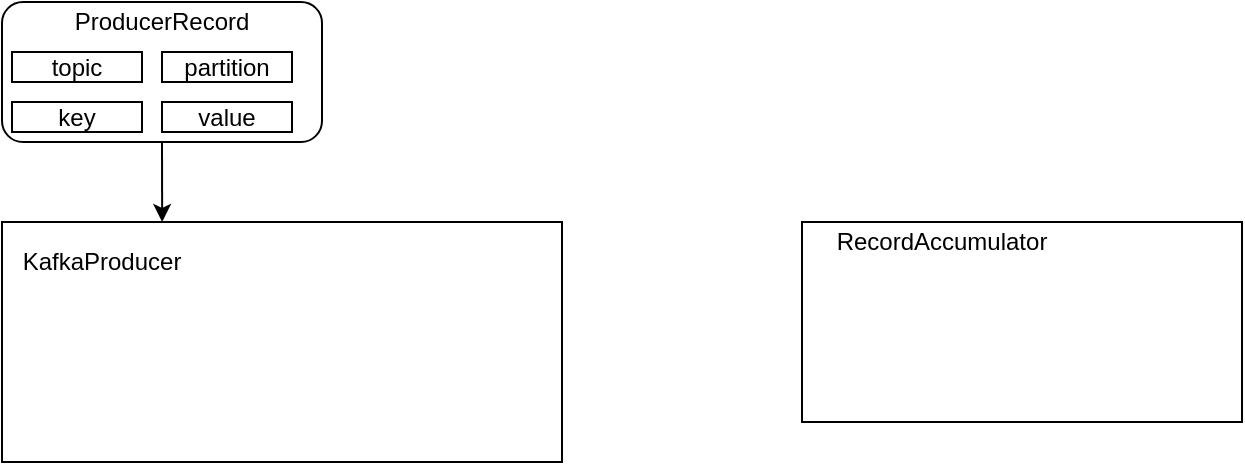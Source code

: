 <mxfile version="11.1.4" type="github"><diagram id="c-ZiDP76YGCTGs694rVp" name="Producer"><mxGraphModel dx="1038" dy="1772" grid="1" gridSize="10" guides="1" tooltips="1" connect="1" arrows="1" fold="1" page="1" pageScale="1" pageWidth="827" pageHeight="1169" math="0" shadow="0"><root><mxCell id="0"/><mxCell id="1" parent="0"/><mxCell id="goH0uiZRZ-OZr7PwWCnZ-1" value="" style="rounded=0;whiteSpace=wrap;html=1;" vertex="1" parent="1"><mxGeometry x="80" y="80" width="280" height="120" as="geometry"/></mxCell><mxCell id="goH0uiZRZ-OZr7PwWCnZ-2" value="" style="endArrow=classic;html=1;exitX=0.5;exitY=1;exitDx=0;exitDy=0;entryX=0.286;entryY=0;entryDx=0;entryDy=0;entryPerimeter=0;" edge="1" parent="1" source="goH0uiZRZ-OZr7PwWCnZ-5" target="goH0uiZRZ-OZr7PwWCnZ-1"><mxGeometry width="50" height="50" relative="1" as="geometry"><mxPoint x="140" y="50" as="sourcePoint"/><mxPoint x="140" y="70" as="targetPoint"/></mxGeometry></mxCell><mxCell id="goH0uiZRZ-OZr7PwWCnZ-3" value="KafkaProducer" style="text;html=1;strokeColor=none;fillColor=none;align=center;verticalAlign=middle;whiteSpace=wrap;rounded=0;" vertex="1" parent="1"><mxGeometry x="110" y="90" width="40" height="20" as="geometry"/></mxCell><mxCell id="goH0uiZRZ-OZr7PwWCnZ-5" value="" style="rounded=1;whiteSpace=wrap;html=1;" vertex="1" parent="1"><mxGeometry x="80" y="-30" width="160" height="70" as="geometry"/></mxCell><mxCell id="goH0uiZRZ-OZr7PwWCnZ-6" value="ProducerRecord" style="text;html=1;strokeColor=none;fillColor=none;align=center;verticalAlign=middle;whiteSpace=wrap;rounded=0;" vertex="1" parent="1"><mxGeometry x="140" y="-30" width="40" height="20" as="geometry"/></mxCell><mxCell id="goH0uiZRZ-OZr7PwWCnZ-8" value="topic" style="rounded=0;whiteSpace=wrap;html=1;" vertex="1" parent="1"><mxGeometry x="85" y="-5" width="65" height="15" as="geometry"/></mxCell><mxCell id="goH0uiZRZ-OZr7PwWCnZ-10" value="partition" style="rounded=0;whiteSpace=wrap;html=1;" vertex="1" parent="1"><mxGeometry x="160" y="-5" width="65" height="15" as="geometry"/></mxCell><mxCell id="goH0uiZRZ-OZr7PwWCnZ-11" value="key" style="rounded=0;whiteSpace=wrap;html=1;" vertex="1" parent="1"><mxGeometry x="85" y="20" width="65" height="15" as="geometry"/></mxCell><mxCell id="goH0uiZRZ-OZr7PwWCnZ-13" value="value" style="rounded=0;whiteSpace=wrap;html=1;" vertex="1" parent="1"><mxGeometry x="160" y="20" width="65" height="15" as="geometry"/></mxCell><mxCell id="goH0uiZRZ-OZr7PwWCnZ-15" value="" style="rounded=0;whiteSpace=wrap;html=1;" vertex="1" parent="1"><mxGeometry x="480" y="80" width="220" height="100" as="geometry"/></mxCell><mxCell id="goH0uiZRZ-OZr7PwWCnZ-16" value="RecordAccumulator" style="text;html=1;strokeColor=none;fillColor=none;align=center;verticalAlign=middle;whiteSpace=wrap;rounded=0;" vertex="1" parent="1"><mxGeometry x="530" y="80" width="40" height="20" as="geometry"/></mxCell></root></mxGraphModel></diagram></mxfile>